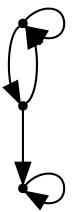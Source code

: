 digraph model {
	0 [shape=point,label=""];
	1 [shape=point,label=""];
	2 [shape=point,label=""];
	0 -> 0 [shape=point,label=""];
	0 -> 1 [shape=point,label=""];
	1 -> 0 [shape=point,label=""];
	1 -> 2 [shape=point,label=""];
	2 -> 2 [shape=point,label=""];
}

